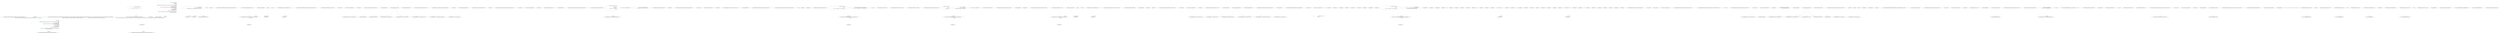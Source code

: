 digraph  {
m2_0 [cluster="CommandLine.Core.OptionMapper.MapValues(System.Collections.Generic.IEnumerable<CommandLine.Core.SpecificationProperty>, System.Collections.Generic.IEnumerable<System.Collections.Generic.KeyValuePair<string, System.Collections.Generic.IEnumerable<string>>>, System.Func<System.Collections.Generic.IEnumerable<string>, System.Type, bool, CSharpx.Maybe<object>>, System.StringComparer)", file="ParserTests.cs", label="Entry CommandLine.Core.OptionMapper.MapValues(System.Collections.Generic.IEnumerable<CommandLine.Core.SpecificationProperty>, System.Collections.Generic.IEnumerable<System.Collections.Generic.KeyValuePair<string, System.Collections.Generic.IEnumerable<string>>>, System.Func<System.Collections.Generic.IEnumerable<string>, System.Type, bool, CSharpx.Maybe<object>>, System.StringComparer)", span="14-14"];
m2_1 [cluster="CommandLine.Core.OptionMapper.MapValues(System.Collections.Generic.IEnumerable<CommandLine.Core.SpecificationProperty>, System.Collections.Generic.IEnumerable<System.Collections.Generic.KeyValuePair<string, System.Collections.Generic.IEnumerable<string>>>, System.Func<System.Collections.Generic.IEnumerable<string>, System.Type, bool, CSharpx.Maybe<object>>, System.StringComparer)", color=green, community=0, file="ParserTests.cs", label="var sequencesAndErrors = propertyTuples\r\n                .Select(pt =>\r\n                    options.FirstOrDefault(\r\n                            s =>\r\n                            s.Key.MatchName(((OptionSpecification)pt.Specification).ShortName, ((OptionSpecification)pt.Specification).LongName, comparer))\r\n                               .ToMaybe()\r\n                               .MapMaybeOrDefault(sequence =>\r\n                                    converter(sequence.Value, pt.Property.PropertyType, pt.Specification.TargetType != TargetType.Sequence)\r\n                                    .MapMaybeOrDefault(converted =>\r\n                                            Tuple.Create(\r\n                                                pt.WithValue(Maybe.Just(converted)),\r\n                                                Maybe.Nothing<Error>()),\r\n                                            Tuple.Create<SpecificationProperty, Maybe<Error>>(\r\n                                                pt,\r\n                                                Maybe.Just<Error>(new BadFormatConversionError(((OptionSpecification)pt.Specification).FromOptionSpecification())))),\r\n                                Tuple.Create(pt, Maybe.Nothing<Error>()))\r\n                )", prediction=0, span="20-36"];
m2_2 [cluster="CommandLine.Core.OptionMapper.MapValues(System.Collections.Generic.IEnumerable<CommandLine.Core.SpecificationProperty>, System.Collections.Generic.IEnumerable<System.Collections.Generic.KeyValuePair<string, System.Collections.Generic.IEnumerable<string>>>, System.Func<System.Collections.Generic.IEnumerable<string>, System.Type, bool, CSharpx.Maybe<object>>, System.StringComparer)", file="ParserTests.cs", label="return Result.Succeed(\r\n                sequencesAndErrors.Select(se => se.Item1),\r\n                sequencesAndErrors.Select(se => se.Item2).OfType<Just<Error>>().Select(se => se.Value));", span="37-39"];
m2_4 [cluster="Unk.Select", file="ParserTests.cs", label="Entry Unk.Select", span=""];
m2_5 [cluster="Unk.>", file="ParserTests.cs", label="Entry Unk.>", span=""];
m2_6 [cluster="Unk.Succeed", file="ParserTests.cs", label="Entry Unk.Succeed", span=""];
m2_100 [cluster="CommandLine.Tests.Unit.ParserTests.Explicit_help_request_with_immutable_instance_generates_help_requested_error()", file="ParserTests.cs", label="Entry CommandLine.Tests.Unit.ParserTests.Explicit_help_request_with_immutable_instance_generates_help_requested_error()", span="184-184"];
m2_101 [cluster="CommandLine.Tests.Unit.ParserTests.Explicit_help_request_with_immutable_instance_generates_help_requested_error()", file="ParserTests.cs", label="var expectedError = new HelpRequestedError()", span="187-187"];
m2_102 [cluster="CommandLine.Tests.Unit.ParserTests.Explicit_help_request_with_immutable_instance_generates_help_requested_error()", file="ParserTests.cs", label="var sut = new Parser()", span="188-188"];
m2_105 [cluster="CommandLine.Tests.Unit.ParserTests.Explicit_help_request_with_immutable_instance_generates_help_requested_error()", file="ParserTests.cs", label="((NotParsed<FakeImmutableOptions>)result).Errors.Should().ContainSingle(e => e.Equals(expectedError))", span="195-195"];
m2_103 [cluster="CommandLine.Tests.Unit.ParserTests.Explicit_help_request_with_immutable_instance_generates_help_requested_error()", file="ParserTests.cs", label="var result = sut.ParseArguments<FakeImmutableOptions>(new[] { ''--help'' })", span="191-191"];
m2_104 [cluster="CommandLine.Tests.Unit.ParserTests.Explicit_help_request_with_immutable_instance_generates_help_requested_error()", file="ParserTests.cs", label="((NotParsed<FakeImmutableOptions>)result).Errors.Should().HaveCount(x => x == 1)", span="194-194"];
m2_106 [cluster="CommandLine.Tests.Unit.ParserTests.Explicit_help_request_with_immutable_instance_generates_help_requested_error()", file="ParserTests.cs", label="Exit CommandLine.Tests.Unit.ParserTests.Explicit_help_request_with_immutable_instance_generates_help_requested_error()", span="184-184"];
m2_162 [cluster="CommandLine.Tests.Unit.ParserTests.Implicit_help_screen_in_verb_scenario()", file="ParserTests.cs", label="Entry CommandLine.Tests.Unit.ParserTests.Implicit_help_screen_in_verb_scenario()", span="251-251"];
m2_163 [cluster="CommandLine.Tests.Unit.ParserTests.Implicit_help_screen_in_verb_scenario()", file="ParserTests.cs", label="var help = new StringWriter()", span="254-254"];
m2_164 [cluster="CommandLine.Tests.Unit.ParserTests.Implicit_help_screen_in_verb_scenario()", file="ParserTests.cs", label="var sut = new Parser(config => config.HelpWriter = help)", span="255-255"];
m2_166 [cluster="CommandLine.Tests.Unit.ParserTests.Implicit_help_screen_in_verb_scenario()", file="ParserTests.cs", label="var result = help.ToString()", span="259-259"];
m2_165 [cluster="CommandLine.Tests.Unit.ParserTests.Implicit_help_screen_in_verb_scenario()", file="ParserTests.cs", label="sut.ParseArguments<AddOptions, CommitOptions, CloneOptions>(new string [] { })", span="258-258"];
m2_167 [cluster="CommandLine.Tests.Unit.ParserTests.Implicit_help_screen_in_verb_scenario()", file="ParserTests.cs", label="result.Length.Should().BeGreaterThan(0)", span="262-262"];
m2_168 [cluster="CommandLine.Tests.Unit.ParserTests.Implicit_help_screen_in_verb_scenario()", file="ParserTests.cs", label="var lines = result.ToNotEmptyLines().TrimStringArray()", span="263-263"];
m2_169 [cluster="CommandLine.Tests.Unit.ParserTests.Implicit_help_screen_in_verb_scenario()", file="ParserTests.cs", label="lines[0].Should().StartWithEquivalent(''CommandLine'')", span="264-264"];
m2_170 [cluster="CommandLine.Tests.Unit.ParserTests.Implicit_help_screen_in_verb_scenario()", file="ParserTests.cs", label="lines[1].ShouldBeEquivalentTo(''Copyright (c) 2005 - 2015 Giacomo Stelluti Scala'')", span="265-265"];
m2_171 [cluster="CommandLine.Tests.Unit.ParserTests.Implicit_help_screen_in_verb_scenario()", file="ParserTests.cs", label="lines[2].ShouldBeEquivalentTo(''ERROR(S):'')", span="266-266"];
m2_172 [cluster="CommandLine.Tests.Unit.ParserTests.Implicit_help_screen_in_verb_scenario()", file="ParserTests.cs", label="lines[3].ShouldBeEquivalentTo(''No verb selected.'')", span="267-267"];
m2_173 [cluster="CommandLine.Tests.Unit.ParserTests.Implicit_help_screen_in_verb_scenario()", file="ParserTests.cs", label="lines[4].ShouldBeEquivalentTo(''add        Add file contents to the index.'')", span="268-268"];
m2_174 [cluster="CommandLine.Tests.Unit.ParserTests.Implicit_help_screen_in_verb_scenario()", file="ParserTests.cs", label="lines[5].ShouldBeEquivalentTo(''commit     Record changes to the repository.'')", span="269-269"];
m2_175 [cluster="CommandLine.Tests.Unit.ParserTests.Implicit_help_screen_in_verb_scenario()", file="ParserTests.cs", label="lines[6].ShouldBeEquivalentTo(''clone      Clone a repository into a new directory.'')", span="270-270"];
m2_176 [cluster="CommandLine.Tests.Unit.ParserTests.Implicit_help_screen_in_verb_scenario()", file="ParserTests.cs", label="lines[7].ShouldBeEquivalentTo(''help       Display more information on a specific command.'')", span="271-271"];
m2_177 [cluster="CommandLine.Tests.Unit.ParserTests.Implicit_help_screen_in_verb_scenario()", file="ParserTests.cs", label="lines[8].ShouldBeEquivalentTo(''version    Display version information.'')", span="272-272"];
m2_178 [cluster="CommandLine.Tests.Unit.ParserTests.Implicit_help_screen_in_verb_scenario()", file="ParserTests.cs", label="Exit CommandLine.Tests.Unit.ParserTests.Implicit_help_screen_in_verb_scenario()", span="251-251"];
m2_8 [cluster="lambda expression", color=green, community=0, file="ParserTests.cs", label="options.FirstOrDefault(\r\n                            s =>\r\n                            s.Key.MatchName(((OptionSpecification)pt.Specification).ShortName, ((OptionSpecification)pt.Specification).LongName, comparer))\r\n                               .ToMaybe()\r\n                               .MapMaybeOrDefault(sequence =>\r\n                                    converter(sequence.Value, pt.Property.PropertyType, pt.Specification.TargetType != TargetType.Sequence)\r\n                                    .MapMaybeOrDefault(converted =>\r\n                                            Tuple.Create(\r\n                                                pt.WithValue(Maybe.Just(converted)),\r\n                                                Maybe.Nothing<Error>()),\r\n                                            Tuple.Create<SpecificationProperty, Maybe<Error>>(\r\n                                                pt,\r\n                                                Maybe.Just<Error>(new BadFormatConversionError(((OptionSpecification)pt.Specification).FromOptionSpecification())))),\r\n                                Tuple.Create(pt, Maybe.Nothing<Error>()))", prediction=1, span="22-35"];
m2_18 [cluster="CommandLine.Tests.Unit.ParserTests.When_HelpWriter_is_set_help_screen_is_generated_in_verbs_scenario()", file="ParserTests.cs", label="sut.ParseArguments(new string[] { }, typeof(AddOptions), typeof(CommitOptions), typeof(CloneOptions))", span="38-38"];
m2_24 [cluster="lambda expression", file="ParserTests.cs", label="with.HelpWriter = writer", span="35-35"];
m2_79 [cluster="CommandLine.Tests.Fakes.CloneOptions.CloneOptions()", file="ParserTests.cs", label="Entry CommandLine.Tests.Fakes.CloneOptions.CloneOptions()", span="33-33"];
m2_29 [cluster="CommandLine.Tests.Unit.ParserTests.When_HelpWriter_is_set_help_screen_is_generated_in_verbs_scenario_using_generic_overload()", file="ParserTests.cs", label="sut.ParseArguments<AddOptions, CommitOptions, CloneOptions>(new string[] { })", span="54-54"];
m2_11 [cluster="Unk.ToMaybe", file="ParserTests.cs", label="Entry Unk.ToMaybe", span=""];
m2_118 [cluster="CommandLine.Tests.Unit.ParserTests.Explicit_help_request_with_immutable_instance_generates_help_screen()", file="ParserTests.cs", label="Entry CommandLine.Tests.Unit.ParserTests.Explicit_help_request_with_immutable_instance_generates_help_screen()", span="200-200"];
m2_119 [cluster="CommandLine.Tests.Unit.ParserTests.Explicit_help_request_with_immutable_instance_generates_help_screen()", file="ParserTests.cs", label="var help = new StringWriter()", span="203-203"];
m2_120 [cluster="CommandLine.Tests.Unit.ParserTests.Explicit_help_request_with_immutable_instance_generates_help_screen()", file="ParserTests.cs", label="var sut = new Parser(config => config.HelpWriter = help)", span="204-204"];
m2_122 [cluster="CommandLine.Tests.Unit.ParserTests.Explicit_help_request_with_immutable_instance_generates_help_screen()", file="ParserTests.cs", label="var result = help.ToString()", span="208-208"];
m2_121 [cluster="CommandLine.Tests.Unit.ParserTests.Explicit_help_request_with_immutable_instance_generates_help_screen()", file="ParserTests.cs", label="sut.ParseArguments<FakeImmutableOptions>(new[] { ''--help'' })", span="207-207"];
m2_123 [cluster="CommandLine.Tests.Unit.ParserTests.Explicit_help_request_with_immutable_instance_generates_help_screen()", file="ParserTests.cs", label="result.Length.Should().BeGreaterThan(0)", span="211-211"];
m2_124 [cluster="CommandLine.Tests.Unit.ParserTests.Explicit_help_request_with_immutable_instance_generates_help_screen()", file="ParserTests.cs", label="Exit CommandLine.Tests.Unit.ParserTests.Explicit_help_request_with_immutable_instance_generates_help_screen()", span="200-200"];
m2_46 [cluster="CommandLine.Tests.Unit.ParserTests.Parse_options_with_double_dash()", file="ParserTests.cs", label="Entry CommandLine.Tests.Unit.ParserTests.Parse_options_with_double_dash()", span="81-81"];
m2_47 [cluster="CommandLine.Tests.Unit.ParserTests.Parse_options_with_double_dash()", file="ParserTests.cs", label="var expectedOptions = new FakeOptionsWithValues\r\n                {\r\n                    StringValue = ''astring'',\r\n                    LongValue = 20L,\r\n                    StringSequence = new[] { ''--aaa'', ''-b'', ''--ccc'' },\r\n                    IntValue = 30\r\n                }", span="84-90"];
m2_48 [cluster="CommandLine.Tests.Unit.ParserTests.Parse_options_with_double_dash()", file="ParserTests.cs", label="var sut = new Parser(with => with.EnableDashDash = true)", span="91-91"];
m2_50 [cluster="CommandLine.Tests.Unit.ParserTests.Parse_options_with_double_dash()", file="ParserTests.cs", label="((Parsed<FakeOptionsWithValues>)result).Value.ShouldBeEquivalentTo(expectedOptions)", span="98-98"];
m2_49 [cluster="CommandLine.Tests.Unit.ParserTests.Parse_options_with_double_dash()", file="ParserTests.cs", label="var result = sut.ParseArguments<FakeOptionsWithValues>(\r\n                new[] { ''--stringvalue'', ''astring'', ''--'', ''20'', ''--aaa'', ''-b'', ''--ccc'', ''30'' })", span="94-95"];
m2_51 [cluster="CommandLine.Tests.Unit.ParserTests.Parse_options_with_double_dash()", file="ParserTests.cs", label="Exit CommandLine.Tests.Unit.ParserTests.Parse_options_with_double_dash()", span="81-81"];
m2_110 [cluster="Unk.ContainSingle", file="ParserTests.cs", label="Entry Unk.ContainSingle", span=""];
m2_237 [cluster="CommandLine.Tests.Unit.ParserTests.Explicit_help_request_with_specific_verb_generates_help_screen()", file="ParserTests.cs", label="Entry CommandLine.Tests.Unit.ParserTests.Explicit_help_request_with_specific_verb_generates_help_screen()", span="350-350"];
m2_238 [cluster="CommandLine.Tests.Unit.ParserTests.Explicit_help_request_with_specific_verb_generates_help_screen()", file="ParserTests.cs", label="var help = new StringWriter()", span="353-353"];
m2_239 [cluster="CommandLine.Tests.Unit.ParserTests.Explicit_help_request_with_specific_verb_generates_help_screen()", file="ParserTests.cs", label="var sut = new Parser(config => config.HelpWriter = help)", span="354-354"];
m2_241 [cluster="CommandLine.Tests.Unit.ParserTests.Explicit_help_request_with_specific_verb_generates_help_screen()", file="ParserTests.cs", label="var result = help.ToString()", span="358-358"];
m2_240 [cluster="CommandLine.Tests.Unit.ParserTests.Explicit_help_request_with_specific_verb_generates_help_screen()", file="ParserTests.cs", label="sut.ParseArguments<AddOptions, CommitOptions, CloneOptions>(new[] { ''commit'', ''--help'' })", span="357-357"];
m2_242 [cluster="CommandLine.Tests.Unit.ParserTests.Explicit_help_request_with_specific_verb_generates_help_screen()", file="ParserTests.cs", label="result.Length.Should().BeGreaterThan(0)", span="361-361"];
m2_243 [cluster="CommandLine.Tests.Unit.ParserTests.Explicit_help_request_with_specific_verb_generates_help_screen()", file="ParserTests.cs", label="Exit CommandLine.Tests.Unit.ParserTests.Explicit_help_request_with_specific_verb_generates_help_screen()", span="350-350"];
m2_22 [cluster="CommandLine.Parser.ParseArguments(System.Collections.Generic.IEnumerable<string>, params System.Type[])", file="ParserTests.cs", label="Entry CommandLine.Parser.ParseArguments(System.Collections.Generic.IEnumerable<string>, params System.Type[])", span="142-142"];
m2_64 [cluster="Unk.>", file="ParserTests.cs", label="Entry Unk.>", span=""];
m2_33 [cluster="lambda expression", file="ParserTests.cs", label="Exit lambda expression", span="38-38"];
m2_14 [cluster="lambda expression", file="ParserTests.cs", label="Exit lambda expression", span="19-19"];
m2_83 [cluster="CommandLine.Tests.Unit.ParserTests.Parse_verbs_using_generic_overload()", file="ParserTests.cs", label="Entry CommandLine.Tests.Unit.ParserTests.Parse_verbs_using_generic_overload()", span="147-147"];
m2_84 [cluster="CommandLine.Tests.Unit.ParserTests.Parse_verbs_using_generic_overload()", file="ParserTests.cs", label="var expectedOptions = new CloneOptions\r\n            {\r\n                Quiet = true,\r\n                Urls = new[] { ''http://gsscoder.github.com/'', ''http://yes-to-nooo.github.com/'' }\r\n            }", span="150-154"];
m2_85 [cluster="CommandLine.Tests.Unit.ParserTests.Parse_verbs_using_generic_overload()", file="ParserTests.cs", label="var sut = new Parser()", span="155-155"];
m2_88 [cluster="CommandLine.Tests.Unit.ParserTests.Parse_verbs_using_generic_overload()", file="ParserTests.cs", label="((Parsed<object>)result).Value.ShouldBeEquivalentTo(expectedOptions, o => o.RespectingRuntimeTypes())", span="163-163"];
m2_86 [cluster="CommandLine.Tests.Unit.ParserTests.Parse_verbs_using_generic_overload()", file="ParserTests.cs", label="var result = sut.ParseArguments<AddOptions, CommitOptions, CloneOptions>(\r\n                new[] { ''clone'', ''-q'', ''http://gsscoder.github.com/'', ''http://yes-to-nooo.github.com/'' })", span="158-159"];
m2_87 [cluster="CommandLine.Tests.Unit.ParserTests.Parse_verbs_using_generic_overload()", file="ParserTests.cs", label="Assert.IsType<CloneOptions>(((Parsed<object>)result).Value)", span="162-162"];
m2_89 [cluster="CommandLine.Tests.Unit.ParserTests.Parse_verbs_using_generic_overload()", file="ParserTests.cs", label="Exit CommandLine.Tests.Unit.ParserTests.Parse_verbs_using_generic_overload()", span="147-147"];
m2_154 [cluster="System.Collections.Generic.IEnumerable<string>.TrimStringArray()", file="ParserTests.cs", label="Entry System.Collections.Generic.IEnumerable<string>.TrimStringArray()", span="15-15"];
m2_56 [cluster="CommandLine.Tests.Unit.ParserTests.Parse_options_with_double_dash_in_verbs_scenario()", file="ParserTests.cs", label="Entry CommandLine.Tests.Unit.ParserTests.Parse_options_with_double_dash_in_verbs_scenario()", span="103-103"];
m2_57 [cluster="CommandLine.Tests.Unit.ParserTests.Parse_options_with_double_dash_in_verbs_scenario()", file="ParserTests.cs", label="var expectedOptions = new AddOptions\r\n                {\r\n                    Patch = true,\r\n                    FileName = ''--strange-fn''\r\n                }", span="106-110"];
m2_58 [cluster="CommandLine.Tests.Unit.ParserTests.Parse_options_with_double_dash_in_verbs_scenario()", file="ParserTests.cs", label="var sut = new Parser(with => with.EnableDashDash = true)", span="111-111"];
m2_61 [cluster="CommandLine.Tests.Unit.ParserTests.Parse_options_with_double_dash_in_verbs_scenario()", file="ParserTests.cs", label="((Parsed<object>)result).Value.ShouldBeEquivalentTo(expectedOptions, o => o.RespectingRuntimeTypes())", span="120-120"];
m2_59 [cluster="CommandLine.Tests.Unit.ParserTests.Parse_options_with_double_dash_in_verbs_scenario()", file="ParserTests.cs", label="var result = sut.ParseArguments(\r\n                new[] { ''add'', ''-p'', ''--'', ''--strange-fn'' },\r\n                typeof(AddOptions), typeof(CommitOptions), typeof(CloneOptions))", span="114-116"];
m2_60 [cluster="CommandLine.Tests.Unit.ParserTests.Parse_options_with_double_dash_in_verbs_scenario()", file="ParserTests.cs", label="Assert.IsType<AddOptions>(((Parsed<object>)result).Value)", span="119-119"];
m2_62 [cluster="CommandLine.Tests.Unit.ParserTests.Parse_options_with_double_dash_in_verbs_scenario()", file="ParserTests.cs", label="Exit CommandLine.Tests.Unit.ParserTests.Parse_options_with_double_dash_in_verbs_scenario()", span="103-103"];
m2_7 [cluster="lambda expression", file="ParserTests.cs", label="Entry lambda expression", span="21-35"];
m2_71 [cluster="Unk.RespectingRuntimeTypes", file="ParserTests.cs", label="Entry Unk.RespectingRuntimeTypes", span=""];
m2_125 [cluster="Unk.BeGreaterThan", file="ParserTests.cs", label="Entry Unk.BeGreaterThan", span=""];
m2_129 [cluster="CommandLine.Tests.Unit.ParserTests.Explicit_version_request_generates_version_requested_error()", file="ParserTests.cs", label="Entry CommandLine.Tests.Unit.ParserTests.Explicit_version_request_generates_version_requested_error()", span="216-216"];
m2_130 [cluster="CommandLine.Tests.Unit.ParserTests.Explicit_version_request_generates_version_requested_error()", file="ParserTests.cs", label="var expectedError = new VersionRequestedError()", span="219-219"];
m2_131 [cluster="CommandLine.Tests.Unit.ParserTests.Explicit_version_request_generates_version_requested_error()", file="ParserTests.cs", label="var sut = new Parser()", span="220-220"];
m2_134 [cluster="CommandLine.Tests.Unit.ParserTests.Explicit_version_request_generates_version_requested_error()", file="ParserTests.cs", label="((NotParsed<FakeOptions>)result).Errors.Should().ContainSingle(e => e.Equals(expectedError))", span="227-227"];
m2_132 [cluster="CommandLine.Tests.Unit.ParserTests.Explicit_version_request_generates_version_requested_error()", file="ParserTests.cs", label="var result = sut.ParseArguments<FakeOptions>(new[] { ''--version'' })", span="223-223"];
m2_133 [cluster="CommandLine.Tests.Unit.ParserTests.Explicit_version_request_generates_version_requested_error()", file="ParserTests.cs", label="((NotParsed<FakeOptions>)result).Errors.Should().HaveCount(x => x == 1)", span="226-226"];
m2_135 [cluster="CommandLine.Tests.Unit.ParserTests.Explicit_version_request_generates_version_requested_error()", file="ParserTests.cs", label="Exit CommandLine.Tests.Unit.ParserTests.Explicit_version_request_generates_version_requested_error()", span="216-216"];
m2_136 [cluster="CommandLine.VersionRequestedError.VersionRequestedError()", file="ParserTests.cs", label="Entry CommandLine.VersionRequestedError.VersionRequestedError()", span="432-432"];
m2_44 [cluster="CommandLine.Parser.Parser()", file="ParserTests.cs", label="Entry CommandLine.Parser.Parser()", span="26-26"];
m2_25 [cluster="lambda expression", file="ParserTests.cs", label="Exit lambda expression", span="35-35"];
m2_13 [cluster="lambda expression", file="ParserTests.cs", label="with.HelpWriter = writer", span="19-19"];
m2_182 [cluster="CommandLine.Tests.Unit.ParserTests.Double_dash_help_dispalys_verbs_index_in_verbs_scenario()", file="ParserTests.cs", label="Entry CommandLine.Tests.Unit.ParserTests.Double_dash_help_dispalys_verbs_index_in_verbs_scenario()", span="277-277"];
m2_183 [cluster="CommandLine.Tests.Unit.ParserTests.Double_dash_help_dispalys_verbs_index_in_verbs_scenario()", file="ParserTests.cs", label="var help = new StringWriter()", span="280-280"];
m2_184 [cluster="CommandLine.Tests.Unit.ParserTests.Double_dash_help_dispalys_verbs_index_in_verbs_scenario()", file="ParserTests.cs", label="var sut = new Parser(config => config.HelpWriter = help)", span="281-281"];
m2_186 [cluster="CommandLine.Tests.Unit.ParserTests.Double_dash_help_dispalys_verbs_index_in_verbs_scenario()", file="ParserTests.cs", label="var result = help.ToString()", span="285-285"];
m2_185 [cluster="CommandLine.Tests.Unit.ParserTests.Double_dash_help_dispalys_verbs_index_in_verbs_scenario()", file="ParserTests.cs", label="sut.ParseArguments<AddOptions, CommitOptions, CloneOptions>(new [] { ''--help'' })", span="284-284"];
m2_187 [cluster="CommandLine.Tests.Unit.ParserTests.Double_dash_help_dispalys_verbs_index_in_verbs_scenario()", file="ParserTests.cs", label="result.Length.Should().BeGreaterThan(0)", span="288-288"];
m2_188 [cluster="CommandLine.Tests.Unit.ParserTests.Double_dash_help_dispalys_verbs_index_in_verbs_scenario()", file="ParserTests.cs", label="var lines = result.ToNotEmptyLines().TrimStringArray()", span="289-289"];
m2_189 [cluster="CommandLine.Tests.Unit.ParserTests.Double_dash_help_dispalys_verbs_index_in_verbs_scenario()", file="ParserTests.cs", label="lines[0].Should().StartWithEquivalent(''CommandLine'')", span="290-290"];
m2_190 [cluster="CommandLine.Tests.Unit.ParserTests.Double_dash_help_dispalys_verbs_index_in_verbs_scenario()", file="ParserTests.cs", label="lines[1].ShouldBeEquivalentTo(''Copyright (c) 2005 - 2015 Giacomo Stelluti Scala'')", span="291-291"];
m2_191 [cluster="CommandLine.Tests.Unit.ParserTests.Double_dash_help_dispalys_verbs_index_in_verbs_scenario()", file="ParserTests.cs", label="lines[2].ShouldBeEquivalentTo(''add        Add file contents to the index.'')", span="292-292"];
m2_192 [cluster="CommandLine.Tests.Unit.ParserTests.Double_dash_help_dispalys_verbs_index_in_verbs_scenario()", file="ParserTests.cs", label="lines[3].ShouldBeEquivalentTo(''commit     Record changes to the repository.'')", span="293-293"];
m2_193 [cluster="CommandLine.Tests.Unit.ParserTests.Double_dash_help_dispalys_verbs_index_in_verbs_scenario()", file="ParserTests.cs", label="lines[4].ShouldBeEquivalentTo(''clone      Clone a repository into a new directory.'')", span="294-294"];
m2_194 [cluster="CommandLine.Tests.Unit.ParserTests.Double_dash_help_dispalys_verbs_index_in_verbs_scenario()", file="ParserTests.cs", label="lines[5].ShouldBeEquivalentTo(''help       Display more information on a specific command.'')", span="295-295"];
m2_195 [cluster="CommandLine.Tests.Unit.ParserTests.Double_dash_help_dispalys_verbs_index_in_verbs_scenario()", file="ParserTests.cs", label="lines[6].ShouldBeEquivalentTo(''version    Display version information.'')", span="296-296"];
m2_196 [cluster="CommandLine.Tests.Unit.ParserTests.Double_dash_help_dispalys_verbs_index_in_verbs_scenario()", file="ParserTests.cs", label="Exit CommandLine.Tests.Unit.ParserTests.Double_dash_help_dispalys_verbs_index_in_verbs_scenario()", span="277-277"];
m2_26 [cluster="CommandLine.Tests.Unit.ParserTests.When_HelpWriter_is_set_help_screen_is_generated_in_verbs_scenario_using_generic_overload()", file="ParserTests.cs", label="Entry CommandLine.Tests.Unit.ParserTests.When_HelpWriter_is_set_help_screen_is_generated_in_verbs_scenario_using_generic_overload()", span="47-47"];
m2_12 [cluster="CSharpx.Maybe.Nothing<T>()", file="ParserTests.cs", label="Entry CSharpx.Maybe.Nothing<T>()", span="116-116"];
m2_23 [cluster="CommandLine.BadFormatConversionError.BadFormatConversionError(CommandLine.NameInfo)", file="ParserTests.cs", label="Entry CommandLine.BadFormatConversionError.BadFormatConversionError(CommandLine.NameInfo)", span="349-349"];
m2_35 [cluster="lambda expression", file="ParserTests.cs", label="se.Item2", span="39-39"];
m2_34 [cluster="lambda expression", file="ParserTests.cs", label="Entry lambda expression", span="39-39"];
m2_36 [cluster="lambda expression", file="ParserTests.cs", label="Exit lambda expression", span="39-39"];
m2_54 [cluster="lambda expression", file="ParserTests.cs", label="with.EnableDashDash = true", span="91-91"];
m2_53 [cluster="lambda expression", file="ParserTests.cs", label="Entry lambda expression", span="91-91"];
m2_55 [cluster="lambda expression", file="ParserTests.cs", label="Exit lambda expression", span="91-91"];
m2_66 [cluster="lambda expression", file="ParserTests.cs", label="with.EnableDashDash = true", span="111-111"];
m2_68 [cluster="lambda expression", file="ParserTests.cs", label="Entry lambda expression", span="120-120"];
m2_65 [cluster="lambda expression", file="ParserTests.cs", label="Entry lambda expression", span="111-111"];
m2_67 [cluster="lambda expression", file="ParserTests.cs", label="Exit lambda expression", span="111-111"];
m2_69 [cluster="lambda expression", file="ParserTests.cs", label="o.RespectingRuntimeTypes()", span="120-120"];
m2_70 [cluster="lambda expression", file="ParserTests.cs", label="Exit lambda expression", span="120-120"];
m2_80 [cluster="lambda expression", file="ParserTests.cs", label="Entry lambda expression", span="142-142"];
m2_81 [cluster="lambda expression", file="ParserTests.cs", label="o.RespectingRuntimeTypes()", span="142-142"];
m2_82 [cluster="lambda expression", file="ParserTests.cs", label="Exit lambda expression", span="142-142"];
m2_90 [cluster="lambda expression", file="ParserTests.cs", label="Entry lambda expression", span="163-163"];
m2_91 [cluster="lambda expression", file="ParserTests.cs", label="o.RespectingRuntimeTypes()", span="163-163"];
m2_92 [cluster="lambda expression", file="ParserTests.cs", label="Exit lambda expression", span="163-163"];
m2_115 [cluster="lambda expression", file="ParserTests.cs", label="e.Equals(expectedError)", span="195-195"];
m2_111 [cluster="lambda expression", file="ParserTests.cs", label="Entry lambda expression", span="194-194"];
m2_114 [cluster="lambda expression", file="ParserTests.cs", label="Entry lambda expression", span="195-195"];
m2_112 [cluster="lambda expression", file="ParserTests.cs", label="x == 1", span="194-194"];
m2_113 [cluster="lambda expression", file="ParserTests.cs", label="Exit lambda expression", span="194-194"];
m2_116 [cluster="lambda expression", file="ParserTests.cs", label="Exit lambda expression", span="195-195"];
m2_127 [cluster="lambda expression", file="ParserTests.cs", label="config.HelpWriter = help", span="204-204"];
m2_126 [cluster="lambda expression", file="ParserTests.cs", label="Entry lambda expression", span="204-204"];
m2_128 [cluster="lambda expression", file="ParserTests.cs", label="Exit lambda expression", span="204-204"];
m2_141 [cluster="lambda expression", file="ParserTests.cs", label="e.Equals(expectedError)", span="227-227"];
m2_137 [cluster="lambda expression", file="ParserTests.cs", label="Entry lambda expression", span="226-226"];
m2_140 [cluster="lambda expression", file="ParserTests.cs", label="Entry lambda expression", span="227-227"];
m2_138 [cluster="lambda expression", file="ParserTests.cs", label="x == 1", span="226-226"];
m2_139 [cluster="lambda expression", file="ParserTests.cs", label="Exit lambda expression", span="226-226"];
m2_142 [cluster="lambda expression", file="ParserTests.cs", label="Exit lambda expression", span="227-227"];
m2_157 [cluster="lambda expression", file="ParserTests.cs", label="config.HelpWriter = help", span="236-236"];
m2_159 [cluster="lambda expression", file="ParserTests.cs", label="Entry lambda expression", span="245-245"];
m2_156 [cluster="lambda expression", file="ParserTests.cs", label="Entry lambda expression", span="236-236"];
m2_158 [cluster="lambda expression", file="ParserTests.cs", label="Exit lambda expression", span="236-236"];
m2_160 [cluster="lambda expression", file="ParserTests.cs", label="x == 1", span="245-245"];
m2_161 [cluster="lambda expression", file="ParserTests.cs", label="Exit lambda expression", span="245-245"];
m2_180 [cluster="lambda expression", file="ParserTests.cs", label="config.HelpWriter = help", span="255-255"];
m2_179 [cluster="lambda expression", file="ParserTests.cs", label="Entry lambda expression", span="255-255"];
m2_181 [cluster="lambda expression", file="ParserTests.cs", label="Exit lambda expression", span="255-255"];
m2_198 [cluster="lambda expression", file="ParserTests.cs", label="config.HelpWriter = help", span="281-281"];
m2_197 [cluster="lambda expression", file="ParserTests.cs", label="Entry lambda expression", span="281-281"];
m2_199 [cluster="lambda expression", file="ParserTests.cs", label="Exit lambda expression", span="281-281"];
m2_211 [cluster="lambda expression", file="ParserTests.cs", label="config.HelpWriter = help", span="307-307"];
m2_213 [cluster="lambda expression", file="ParserTests.cs", label="Entry lambda expression", span="316-316"];
m2_210 [cluster="lambda expression", file="ParserTests.cs", label="Entry lambda expression", span="307-307"];
m2_212 [cluster="lambda expression", file="ParserTests.cs", label="Exit lambda expression", span="307-307"];
m2_214 [cluster="lambda expression", file="ParserTests.cs", label="x == 1", span="316-316"];
m2_215 [cluster="lambda expression", file="ParserTests.cs", label="Exit lambda expression", span="316-316"];
m2_235 [cluster="lambda expression", file="ParserTests.cs", label="config.HelpWriter = help", span="326-326"];
m2_234 [cluster="lambda expression", file="ParserTests.cs", label="Entry lambda expression", span="326-326"];
m2_236 [cluster="lambda expression", file="ParserTests.cs", label="Exit lambda expression", span="326-326"];
m2_245 [cluster="lambda expression", file="ParserTests.cs", label="config.HelpWriter = help", span="354-354"];
m2_244 [cluster="lambda expression", file="ParserTests.cs", label="Entry lambda expression", span="354-354"];
m2_246 [cluster="lambda expression", file="ParserTests.cs", label="Exit lambda expression", span="354-354"];
m2_9 [cluster="CommandLine.Parser.ParseArguments<T>(System.Collections.Generic.IEnumerable<string>)", file="ParserTests.cs", label="Entry CommandLine.Parser.ParseArguments<T>(System.Collections.Generic.IEnumerable<string>)", span="85-85"];
m2_15 [cluster="CommandLine.Tests.Unit.ParserTests.When_HelpWriter_is_set_help_screen_is_generated_in_verbs_scenario()", file="ParserTests.cs", label="Entry CommandLine.Tests.Unit.ParserTests.When_HelpWriter_is_set_help_screen_is_generated_in_verbs_scenario()", span="31-31"];
m2_19 [cluster="CommandLine.Tests.Unit.ParserTests.When_HelpWriter_is_set_help_screen_is_generated_in_verbs_scenario()", file="ParserTests.cs", label="var text = writer.ToString()", span="41-41"];
m2_16 [cluster="CommandLine.Tests.Unit.ParserTests.When_HelpWriter_is_set_help_screen_is_generated_in_verbs_scenario()", file="ParserTests.cs", label="var writer = new StringWriter()", span="34-34"];
m2_20 [cluster="CommandLine.Tests.Unit.ParserTests.When_HelpWriter_is_set_help_screen_is_generated_in_verbs_scenario()", file="ParserTests.cs", label="Assert.True(text.Length > 0)", span="42-42"];
m2_31 [cluster="CommandLine.Tests.Unit.ParserTests.When_HelpWriter_is_set_help_screen_is_generated_in_verbs_scenario_using_generic_overload()", file="ParserTests.cs", label="Assert.True(text.Length > 0)", span="58-58"];
m2_37 [cluster="CommandLine.Tests.Unit.ParserTests.Parse_options()", file="ParserTests.cs", label="Entry CommandLine.Tests.Unit.ParserTests.Parse_options()", span="63-63"];
m2_27 [cluster="CommandLine.Tests.Unit.ParserTests.When_HelpWriter_is_set_help_screen_is_generated_in_verbs_scenario_using_generic_overload()", file="ParserTests.cs", label="var writer = new StringWriter()", span="50-50"];
m2_17 [cluster="CommandLine.Tests.Unit.ParserTests.When_HelpWriter_is_set_help_screen_is_generated_in_verbs_scenario()", file="ParserTests.cs", label="var sut = new Parser(with => with.HelpWriter = writer)", span="35-35"];
m2_21 [cluster="CommandLine.Tests.Unit.ParserTests.When_HelpWriter_is_set_help_screen_is_generated_in_verbs_scenario()", file="ParserTests.cs", label="Exit CommandLine.Tests.Unit.ParserTests.When_HelpWriter_is_set_help_screen_is_generated_in_verbs_scenario()", span="31-31"];
m2_32 [cluster="CommandLine.Tests.Unit.ParserTests.When_HelpWriter_is_set_help_screen_is_generated_in_verbs_scenario_using_generic_overload()", file="ParserTests.cs", label="Exit CommandLine.Tests.Unit.ParserTests.When_HelpWriter_is_set_help_screen_is_generated_in_verbs_scenario_using_generic_overload()", span="47-47"];
m2_39 [cluster="CommandLine.Tests.Unit.ParserTests.Parse_options()", file="ParserTests.cs", label="var sut = new Parser()", span="70-70"];
m2_38 [cluster="CommandLine.Tests.Unit.ParserTests.Parse_options()", file="ParserTests.cs", label="var expectedOptions = new FakeOptions\r\n                {\r\n                    StringValue = ''strvalue'', IntSequence = new[] { 1, 2, 3 }\r\n                }", span="66-69"];
m2_28 [cluster="CommandLine.Tests.Unit.ParserTests.When_HelpWriter_is_set_help_screen_is_generated_in_verbs_scenario_using_generic_overload()", file="ParserTests.cs", label="var sut = new Parser(with => with.HelpWriter = writer)", span="51-51"];
m2_216 [cluster="CommandLine.Tests.Unit.ParserTests.Errors_of_type_MutuallyExclusiveSetError_are_properly_formatted()", file="ParserTests.cs", label="Entry CommandLine.Tests.Unit.ParserTests.Errors_of_type_MutuallyExclusiveSetError_are_properly_formatted()", span="322-322"];
m2_217 [cluster="CommandLine.Tests.Unit.ParserTests.Errors_of_type_MutuallyExclusiveSetError_are_properly_formatted()", file="ParserTests.cs", label="var help = new StringWriter()", span="325-325"];
m2_218 [cluster="CommandLine.Tests.Unit.ParserTests.Errors_of_type_MutuallyExclusiveSetError_are_properly_formatted()", file="ParserTests.cs", label="var sut = new Parser(config => config.HelpWriter = help)", span="326-326"];
m2_220 [cluster="CommandLine.Tests.Unit.ParserTests.Errors_of_type_MutuallyExclusiveSetError_are_properly_formatted()", file="ParserTests.cs", label="var result = help.ToString()", span="331-331"];
m2_219 [cluster="CommandLine.Tests.Unit.ParserTests.Errors_of_type_MutuallyExclusiveSetError_are_properly_formatted()", file="ParserTests.cs", label="sut.ParseArguments<FakeOptionsWithTwoRequiredAndSets>(\r\n                new[] { ''--weburl=value.com'', ''--ftpurl=value.org'' })", span="329-330"];
m2_221 [cluster="CommandLine.Tests.Unit.ParserTests.Errors_of_type_MutuallyExclusiveSetError_are_properly_formatted()", file="ParserTests.cs", label="result.Length.Should().BeGreaterThan(0)", span="334-334"];
m2_222 [cluster="CommandLine.Tests.Unit.ParserTests.Errors_of_type_MutuallyExclusiveSetError_are_properly_formatted()", file="ParserTests.cs", label="var lines = result.ToNotEmptyLines().TrimStringArray()", span="335-335"];
m2_223 [cluster="CommandLine.Tests.Unit.ParserTests.Errors_of_type_MutuallyExclusiveSetError_are_properly_formatted()", file="ParserTests.cs", label="lines[0].Should().StartWithEquivalent(''CommandLine'')", span="336-336"];
m2_224 [cluster="CommandLine.Tests.Unit.ParserTests.Errors_of_type_MutuallyExclusiveSetError_are_properly_formatted()", file="ParserTests.cs", label="lines[1].ShouldBeEquivalentTo(''Copyright (c) 2005 - 2015 Giacomo Stelluti Scala'')", span="337-337"];
m2_225 [cluster="CommandLine.Tests.Unit.ParserTests.Errors_of_type_MutuallyExclusiveSetError_are_properly_formatted()", file="ParserTests.cs", label="lines[2].ShouldBeEquivalentTo(''ERROR(S):'')", span="338-338"];
m2_226 [cluster="CommandLine.Tests.Unit.ParserTests.Errors_of_type_MutuallyExclusiveSetError_are_properly_formatted()", file="ParserTests.cs", label="lines[3].ShouldBeEquivalentTo(''Option: 'weburl' is not compatible with: 'ftpurl'.'')", span="339-339"];
m2_227 [cluster="CommandLine.Tests.Unit.ParserTests.Errors_of_type_MutuallyExclusiveSetError_are_properly_formatted()", file="ParserTests.cs", label="lines[4].ShouldBeEquivalentTo(''Option: 'ftpurl' is not compatible with: 'weburl'.'')", span="340-340"];
m2_228 [cluster="CommandLine.Tests.Unit.ParserTests.Errors_of_type_MutuallyExclusiveSetError_are_properly_formatted()", file="ParserTests.cs", label="lines[5].ShouldBeEquivalentTo(''--weburl     Required.'')", span="341-341"];
m2_229 [cluster="CommandLine.Tests.Unit.ParserTests.Errors_of_type_MutuallyExclusiveSetError_are_properly_formatted()", file="ParserTests.cs", label="lines[6].ShouldBeEquivalentTo(''--ftpurl     Required.'')", span="342-342"];
m2_230 [cluster="CommandLine.Tests.Unit.ParserTests.Errors_of_type_MutuallyExclusiveSetError_are_properly_formatted()", file="ParserTests.cs", label="lines[7].ShouldBeEquivalentTo(''-a'')", span="343-343"];
m2_231 [cluster="CommandLine.Tests.Unit.ParserTests.Errors_of_type_MutuallyExclusiveSetError_are_properly_formatted()", file="ParserTests.cs", label="lines[8].ShouldBeEquivalentTo(''--help       Display this help screen.'')", span="344-344"];
m2_232 [cluster="CommandLine.Tests.Unit.ParserTests.Errors_of_type_MutuallyExclusiveSetError_are_properly_formatted()", file="ParserTests.cs", label="lines[9].ShouldBeEquivalentTo(''--version    Display version information.'')", span="345-345"];
m2_233 [cluster="CommandLine.Tests.Unit.ParserTests.Errors_of_type_MutuallyExclusiveSetError_are_properly_formatted()", file="ParserTests.cs", label="Exit CommandLine.Tests.Unit.ParserTests.Errors_of_type_MutuallyExclusiveSetError_are_properly_formatted()", span="322-322"];
m2_30 [cluster="Unk.WithValue", file="ParserTests.cs", label="Entry Unk.WithValue", span=""];
m2_108 [cluster="Unk.Should", file="ParserTests.cs", label="Entry Unk.Should", span=""];
m2_117 [cluster="Unk.Equals", file="ParserTests.cs", label="Entry Unk.Equals", span=""];
m2_10 [cluster="Unk.FirstOrDefault", file="ParserTests.cs", label="Entry Unk.FirstOrDefault", span=""];
m2_155 [cluster="Unk.StartWithEquivalent", file="ParserTests.cs", label="Entry Unk.StartWithEquivalent", span=""];
m2_109 [cluster="Unk.HaveCount", file="ParserTests.cs", label="Entry Unk.HaveCount", span=""];
m2_99 [cluster="CommandLine.Tests.Fakes.FakeImmutableOptions.FakeImmutableOptions(string, System.Collections.Generic.IEnumerable<int>, bool, long)", file="ParserTests.cs", label="Entry CommandLine.Tests.Fakes.FakeImmutableOptions.FakeImmutableOptions(string, System.Collections.Generic.IEnumerable<int>, bool, long)", span="13-13"];
m2_63 [cluster="CommandLine.Tests.Fakes.AddOptions.AddOptions()", file="ParserTests.cs", label="Entry CommandLine.Tests.Fakes.AddOptions.AddOptions()", span="7-7"];
m2_41 [cluster="CommandLine.Tests.Unit.ParserTests.Parse_options()", file="ParserTests.cs", label="System.Func<System.Collections.Generic.IEnumerable<string>, System.Type, bool, CSharpx.Maybe<object>>", span=""];
m2_40 [cluster="CommandLine.Tests.Unit.ParserTests.Parse_options()", file="ParserTests.cs", label="System.Collections.Generic.IEnumerable<System.Collections.Generic.KeyValuePair<string, System.Collections.Generic.IEnumerable<string>>>", span=""];
m2_42 [cluster="CommandLine.Tests.Unit.ParserTests.Parse_options()", file="ParserTests.cs", label="System.StringComparer", span=""];
m2_143 [cluster="CommandLine.Tests.Unit.ParserTests.Explicit_version_request_generates_version_info_screen()", file="ParserTests.cs", label="Entry CommandLine.Tests.Unit.ParserTests.Explicit_version_request_generates_version_info_screen()", span="232-232"];
m2_144 [cluster="CommandLine.Tests.Unit.ParserTests.Explicit_version_request_generates_version_info_screen()", file="ParserTests.cs", label="var help = new StringWriter()", span="235-235"];
m2_145 [cluster="CommandLine.Tests.Unit.ParserTests.Explicit_version_request_generates_version_info_screen()", file="ParserTests.cs", label="var sut = new Parser(config => config.HelpWriter = help)", span="236-236"];
m2_147 [cluster="CommandLine.Tests.Unit.ParserTests.Explicit_version_request_generates_version_info_screen()", file="ParserTests.cs", label="var result = help.ToString()", span="240-240"];
m2_146 [cluster="CommandLine.Tests.Unit.ParserTests.Explicit_version_request_generates_version_info_screen()", file="ParserTests.cs", label="sut.ParseArguments<FakeOptions>(new[] { ''--version'' })", span="239-239"];
m2_148 [cluster="CommandLine.Tests.Unit.ParserTests.Explicit_version_request_generates_version_info_screen()", file="ParserTests.cs", label="result.Length.Should().BeGreaterThan(0)", span="243-243"];
m2_149 [cluster="CommandLine.Tests.Unit.ParserTests.Explicit_version_request_generates_version_info_screen()", file="ParserTests.cs", label="var lines = result.ToNotEmptyLines().TrimStringArray()", span="244-244"];
m2_150 [cluster="CommandLine.Tests.Unit.ParserTests.Explicit_version_request_generates_version_info_screen()", file="ParserTests.cs", label="lines.Should().HaveCount(x => x == 1)", span="245-245"];
m2_151 [cluster="CommandLine.Tests.Unit.ParserTests.Explicit_version_request_generates_version_info_screen()", file="ParserTests.cs", label="lines[0].Should().StartWithEquivalent(''CommandLine'')", span="246-246"];
m2_152 [cluster="CommandLine.Tests.Unit.ParserTests.Explicit_version_request_generates_version_info_screen()", file="ParserTests.cs", label="Exit CommandLine.Tests.Unit.ParserTests.Explicit_version_request_generates_version_info_screen()", span="232-232"];
m2_93 [cluster="CommandLine.Tests.Unit.ParserTests.Parse_to_immutable_instance()", file="ParserTests.cs", label="Entry CommandLine.Tests.Unit.ParserTests.Parse_to_immutable_instance()", span="168-168"];
m2_94 [cluster="CommandLine.Tests.Unit.ParserTests.Parse_to_immutable_instance()", file="ParserTests.cs", label="var expectedOptions = new FakeImmutableOptions(\r\n                ''strvalue'', new[] { 1, 2, 3 }, default(bool), default(long))", span="171-172"];
m2_95 [cluster="CommandLine.Tests.Unit.ParserTests.Parse_to_immutable_instance()", file="ParserTests.cs", label="var sut = new Parser()", span="173-173"];
m2_97 [cluster="CommandLine.Tests.Unit.ParserTests.Parse_to_immutable_instance()", file="ParserTests.cs", label="((Parsed<FakeImmutableOptions>)result).Value.ShouldBeEquivalentTo(expectedOptions)", span="179-179"];
m2_96 [cluster="CommandLine.Tests.Unit.ParserTests.Parse_to_immutable_instance()", file="ParserTests.cs", label="var result = sut.ParseArguments<FakeImmutableOptions>(new[] { ''--stringvalue=strvalue'', ''-i1'', ''2'', ''3'' })", span="176-176"];
m2_98 [cluster="CommandLine.Tests.Unit.ParserTests.Parse_to_immutable_instance()", file="ParserTests.cs", label="Exit CommandLine.Tests.Unit.ParserTests.Parse_to_immutable_instance()", span="168-168"];
m2_153 [cluster="string.ToNotEmptyLines()", file="ParserTests.cs", label="Entry string.ToNotEmptyLines()", span="10-10"];
m2_72 [cluster="CommandLine.Tests.Unit.ParserTests.Parse_verbs()", file="ParserTests.cs", label="Entry CommandLine.Tests.Unit.ParserTests.Parse_verbs()", span="125-125"];
m2_73 [cluster="CommandLine.Tests.Unit.ParserTests.Parse_verbs()", file="ParserTests.cs", label="var expectedOptions = new CloneOptions\r\n                {\r\n                    Quiet = true,\r\n                    Urls = new[] { ''http://gsscoder.github.com/'', ''http://yes-to-nooo.github.com/'' }\r\n                }", span="128-132"];
m2_74 [cluster="CommandLine.Tests.Unit.ParserTests.Parse_verbs()", file="ParserTests.cs", label="var sut = new Parser()", span="133-133"];
m2_77 [cluster="CommandLine.Tests.Unit.ParserTests.Parse_verbs()", file="ParserTests.cs", label="((Parsed<object>)result).Value.ShouldBeEquivalentTo(expectedOptions, o => o.RespectingRuntimeTypes())", span="142-142"];
m2_75 [cluster="CommandLine.Tests.Unit.ParserTests.Parse_verbs()", file="ParserTests.cs", label="var result = sut.ParseArguments(\r\n                new[] { ''clone'', ''-q'', ''http://gsscoder.github.com/'', ''http://yes-to-nooo.github.com/'' },\r\n                typeof(AddOptions), typeof(CommitOptions), typeof(CloneOptions))", span="136-138"];
m2_76 [cluster="CommandLine.Tests.Unit.ParserTests.Parse_verbs()", file="ParserTests.cs", label="Assert.IsType<CloneOptions>(((Parsed<object>)result).Value)", span="141-141"];
m2_78 [cluster="CommandLine.Tests.Unit.ParserTests.Parse_verbs()", file="ParserTests.cs", label="Exit CommandLine.Tests.Unit.ParserTests.Parse_verbs()", span="125-125"];
m2_43 [cluster="CommandLine.Tests.Fakes.FakeOptions.FakeOptions()", file="ParserTests.cs", label="CommandLine.Core.SpecificationProperty", span=""];
m2_200 [cluster="CommandLine.Tests.Unit.ParserTests.Explicit_version_request_generates_version_info_screen_in_verbs_scenario(string)", file="ParserTests.cs", label="Entry CommandLine.Tests.Unit.ParserTests.Explicit_version_request_generates_version_info_screen_in_verbs_scenario(string)", span="303-303"];
m2_201 [cluster="CommandLine.Tests.Unit.ParserTests.Explicit_version_request_generates_version_info_screen_in_verbs_scenario(string)", file="ParserTests.cs", label="var help = new StringWriter()", span="306-306"];
m2_203 [cluster="CommandLine.Tests.Unit.ParserTests.Explicit_version_request_generates_version_info_screen_in_verbs_scenario(string)", file="ParserTests.cs", label="sut.ParseArguments<AddOptions, CommitOptions, CloneOptions>(new[] { command })", span="310-310"];
m2_202 [cluster="CommandLine.Tests.Unit.ParserTests.Explicit_version_request_generates_version_info_screen_in_verbs_scenario(string)", file="ParserTests.cs", label="var sut = new Parser(config => config.HelpWriter = help)", span="307-307"];
m2_204 [cluster="CommandLine.Tests.Unit.ParserTests.Explicit_version_request_generates_version_info_screen_in_verbs_scenario(string)", file="ParserTests.cs", label="var result = help.ToString()", span="311-311"];
m2_205 [cluster="CommandLine.Tests.Unit.ParserTests.Explicit_version_request_generates_version_info_screen_in_verbs_scenario(string)", file="ParserTests.cs", label="result.Length.Should().BeGreaterThan(0)", span="314-314"];
m2_206 [cluster="CommandLine.Tests.Unit.ParserTests.Explicit_version_request_generates_version_info_screen_in_verbs_scenario(string)", file="ParserTests.cs", label="var lines = result.ToNotEmptyLines().TrimStringArray()", span="315-315"];
m2_207 [cluster="CommandLine.Tests.Unit.ParserTests.Explicit_version_request_generates_version_info_screen_in_verbs_scenario(string)", file="ParserTests.cs", label="lines.Should().HaveCount(x => x == 1)", span="316-316"];
m2_208 [cluster="CommandLine.Tests.Unit.ParserTests.Explicit_version_request_generates_version_info_screen_in_verbs_scenario(string)", file="ParserTests.cs", label="lines[0].Should().StartWithEquivalent(''CommandLine'')", span="317-317"];
m2_209 [cluster="CommandLine.Tests.Unit.ParserTests.Explicit_version_request_generates_version_info_screen_in_verbs_scenario(string)", file="ParserTests.cs", label="Exit CommandLine.Tests.Unit.ParserTests.Explicit_version_request_generates_version_info_screen_in_verbs_scenario(string)", span="303-303"];
m2_52 [cluster="CommandLine.Tests.Fakes.FakeOptionsWithValues.FakeOptionsWithValues()", file="ParserTests.cs", label="Entry CommandLine.Tests.Fakes.FakeOptionsWithValues.FakeOptionsWithValues()", span="6-6"];
m2_107 [cluster="CommandLine.HelpRequestedError.HelpRequestedError()", file="ParserTests.cs", label="Entry CommandLine.HelpRequestedError.HelpRequestedError()", span="368-368"];
m2_45 [cluster="Unk.ShouldBeEquivalentTo", file="ParserTests.cs", label="Entry Unk.ShouldBeEquivalentTo", span=""];
m2_247 [file="ParserTests.cs", label=writer, span=""];
m2_248 [file="ParserTests.cs", label=writer, span=""];
m2_249 [file="ParserTests.cs", label=writer, span=""];
m2_250 [file="ParserTests.cs", label=expectedError, span=""];
m2_251 [file="ParserTests.cs", label=help, span=""];
m2_252 [file="ParserTests.cs", label=expectedError, span=""];
m2_253 [file="ParserTests.cs", label=help, span=""];
m2_254 [file="ParserTests.cs", label=help, span=""];
m2_255 [file="ParserTests.cs", label=help, span=""];
m2_256 [file="ParserTests.cs", label=help, span=""];
m2_257 [file="ParserTests.cs", label=help, span=""];
m2_258 [file="ParserTests.cs", label=help, span=""];
m3_16 [cluster="CommandLine.Helpers.Assumes.NotZeroLength<T>(T[], string)", file="StringBuilderExtensions.cs", label="Entry CommandLine.Helpers.Assumes.NotZeroLength<T>(T[], string)", span="57-57"];
m3_17 [cluster="CommandLine.Helpers.Assumes.NotZeroLength<T>(T[], string)", file="StringBuilderExtensions.cs", label="array.Length == 0", span="59-59"];
m3_18 [cluster="CommandLine.Helpers.Assumes.NotZeroLength<T>(T[], string)", file="StringBuilderExtensions.cs", label="throw new ArgumentOutOfRangeException(paramName);", span="61-61"];
m3_19 [cluster="CommandLine.Helpers.Assumes.NotZeroLength<T>(T[], string)", file="StringBuilderExtensions.cs", label="Exit CommandLine.Helpers.Assumes.NotZeroLength<T>(T[], string)", span="57-57"];
m3_0 [cluster="CommandLine.Helpers.Assumes.NotNull<T>(T, string)", file="StringBuilderExtensions.cs", label="Entry CommandLine.Helpers.Assumes.NotNull<T>(T, string)", span="31-31"];
m3_1 [cluster="CommandLine.Helpers.Assumes.NotNull<T>(T, string)", file="StringBuilderExtensions.cs", label="value == null", span="34-34"];
m3_2 [cluster="CommandLine.Helpers.Assumes.NotNull<T>(T, string)", file="StringBuilderExtensions.cs", label="throw new ArgumentNullException(paramName);", span="36-36"];
m3_3 [cluster="CommandLine.Helpers.Assumes.NotNull<T>(T, string)", file="StringBuilderExtensions.cs", label="Exit CommandLine.Helpers.Assumes.NotNull<T>(T, string)", span="31-31"];
m3_10 [cluster="CommandLine.Helpers.Assumes.NotNullOrEmpty(string, string)", file="StringBuilderExtensions.cs", label="Entry CommandLine.Helpers.Assumes.NotNullOrEmpty(string, string)", span="49-49"];
m3_11 [cluster="CommandLine.Helpers.Assumes.NotNullOrEmpty(string, string)", file="StringBuilderExtensions.cs", label="string.IsNullOrEmpty(value)", span="51-51"];
m3_12 [cluster="CommandLine.Helpers.Assumes.NotNullOrEmpty(string, string)", file="StringBuilderExtensions.cs", label="throw new ArgumentException(paramName);", span="53-53"];
m3_13 [cluster="CommandLine.Helpers.Assumes.NotNullOrEmpty(string, string)", file="StringBuilderExtensions.cs", label="Exit CommandLine.Helpers.Assumes.NotNullOrEmpty(string, string)", span="49-49"];
m3_5 [cluster="CommandLine.Helpers.Assumes.NotNull<T>(T, string, string)", file="StringBuilderExtensions.cs", label="Entry CommandLine.Helpers.Assumes.NotNull<T>(T, string, string)", span="40-40"];
m3_6 [cluster="CommandLine.Helpers.Assumes.NotNull<T>(T, string, string)", file="StringBuilderExtensions.cs", label="value == null", span="43-43"];
m3_7 [cluster="CommandLine.Helpers.Assumes.NotNull<T>(T, string, string)", file="StringBuilderExtensions.cs", label="throw new ArgumentNullException(paramName, message);", span="45-45"];
m3_8 [cluster="CommandLine.Helpers.Assumes.NotNull<T>(T, string, string)", file="StringBuilderExtensions.cs", label="Exit CommandLine.Helpers.Assumes.NotNull<T>(T, string, string)", span="40-40"];
m3_14 [cluster="string.IsNullOrEmpty(string)", file="StringBuilderExtensions.cs", label="Entry string.IsNullOrEmpty(string)", span="0-0"];
m3_4 [cluster="System.ArgumentNullException.ArgumentNullException(string)", file="StringBuilderExtensions.cs", label="Entry System.ArgumentNullException.ArgumentNullException(string)", span="0-0"];
m3_20 [cluster="System.ArgumentOutOfRangeException.ArgumentOutOfRangeException(string)", file="StringBuilderExtensions.cs", label="Entry System.ArgumentOutOfRangeException.ArgumentOutOfRangeException(string)", span="0-0"];
m3_15 [cluster="System.ArgumentException.ArgumentException(string)", file="StringBuilderExtensions.cs", label="Entry System.ArgumentException.ArgumentException(string)", span="0-0"];
m3_9 [cluster="System.ArgumentNullException.ArgumentNullException(string, string)", file="StringBuilderExtensions.cs", label="Entry System.ArgumentNullException.ArgumentNullException(string, string)", span="0-0"];
m2_0 -> m2_8  [color=green, key=1, label="System.Collections.Generic.IEnumerable<System.Collections.Generic.KeyValuePair<string, System.Collections.Generic.IEnumerable<string>>>", style=dashed];
m2_0 -> m2_20  [color=darkseagreen4, key=1, label="System.Func<System.Collections.Generic.IEnumerable<string>, System.Type, bool, CSharpx.Maybe<object>>", style=dashed];
m2_1 -> m2_4  [color=darkseagreen4, key=1, label=writer, style=dashed];
m2_2 -> m2_31  [color=darkseagreen4, key=1, label="lambda expression", style=dashed];
m2_2 -> m2_34  [color=darkseagreen4, key=1, label="lambda expression", style=dashed];
m2_2 -> m2_37  [color=darkseagreen4, key=1, label="lambda expression", style=dashed];
m2_101 -> m2_105  [color=darkseagreen4, key=1, label=expectedError, style=dashed];
m2_101 -> m2_115  [color=darkseagreen4, key=1, label=expectedError, style=dashed];
m2_105 -> m2_114  [color=darkseagreen4, key=1, label="lambda expression", style=dashed];
m2_103 -> m2_105  [color=darkseagreen4, key=1, label=result, style=dashed];
m2_104 -> m2_111  [color=darkseagreen4, key=1, label="lambda expression", style=dashed];
m2_168 -> m2_170  [color=darkseagreen4, key=1, label=lines, style=dashed];
m2_168 -> m2_171  [color=darkseagreen4, key=1, label=lines, style=dashed];
m2_168 -> m2_172  [color=darkseagreen4, key=1, label=lines, style=dashed];
m2_168 -> m2_173  [color=darkseagreen4, key=1, label=lines, style=dashed];
m2_168 -> m2_174  [color=darkseagreen4, key=1, label=lines, style=dashed];
m2_168 -> m2_175  [color=darkseagreen4, key=1, label=lines, style=dashed];
m2_168 -> m2_176  [color=darkseagreen4, key=1, label=lines, style=dashed];
m2_168 -> m2_177  [color=darkseagreen4, key=1, label=lines, style=dashed];
m2_8 -> m2_15  [color=green, key=1, label="lambda expression", style=dashed];
m2_47 -> m2_50  [color=darkseagreen4, key=1, label=expectedOptions, style=dashed];
m2_84 -> m2_88  [color=darkseagreen4, key=1, label=expectedOptions, style=dashed];
m2_88 -> m2_90  [color=darkseagreen4, key=1, label="lambda expression", style=dashed];
m2_86 -> m2_88  [color=darkseagreen4, key=1, label=result, style=dashed];
m2_57 -> m2_61  [color=darkseagreen4, key=1, label=expectedOptions, style=dashed];
m2_61 -> m2_68  [color=darkseagreen4, key=1, label="lambda expression", style=dashed];
m2_59 -> m2_61  [color=darkseagreen4, key=1, label=result, style=dashed];
m2_7 -> m2_20  [color=darkseagreen4, key=1, label="CommandLine.Core.SpecificationProperty", style=dashed];
m2_130 -> m2_134  [color=darkseagreen4, key=1, label=expectedError, style=dashed];
m2_130 -> m2_141  [color=darkseagreen4, key=1, label=expectedError, style=dashed];
m2_134 -> m2_140  [color=darkseagreen4, key=1, label="lambda expression", style=dashed];
m2_132 -> m2_134  [color=darkseagreen4, key=1, label=result, style=dashed];
m2_133 -> m2_137  [color=darkseagreen4, key=1, label="lambda expression", style=dashed];
m2_188 -> m2_190  [color=darkseagreen4, key=1, label=lines, style=dashed];
m2_188 -> m2_191  [color=darkseagreen4, key=1, label=lines, style=dashed];
m2_188 -> m2_192  [color=darkseagreen4, key=1, label=lines, style=dashed];
m2_188 -> m2_193  [color=darkseagreen4, key=1, label=lines, style=dashed];
m2_188 -> m2_194  [color=darkseagreen4, key=1, label=lines, style=dashed];
m2_188 -> m2_195  [color=darkseagreen4, key=1, label=lines, style=dashed];
m2_20 -> m2_26  [color=darkseagreen4, key=1, label="lambda expression", style=dashed];
m2_27 -> m2_35  [color=darkseagreen4, key=1, label=writer, style=dashed];
m2_38 -> m2_41  [color=darkseagreen4, key=1, label=expectedOptions, style=dashed];
m2_28 -> m2_35  [color=darkseagreen4, key=1, label="CommandLine.ParserSettings", style=dashed];
m2_222 -> m2_224  [color=darkseagreen4, key=1, label=lines, style=dashed];
m2_222 -> m2_225  [color=darkseagreen4, key=1, label=lines, style=dashed];
m2_222 -> m2_226  [color=darkseagreen4, key=1, label=lines, style=dashed];
m2_222 -> m2_227  [color=darkseagreen4, key=1, label=lines, style=dashed];
m2_222 -> m2_228  [color=darkseagreen4, key=1, label=lines, style=dashed];
m2_222 -> m2_229  [color=darkseagreen4, key=1, label=lines, style=dashed];
m2_222 -> m2_230  [color=darkseagreen4, key=1, label=lines, style=dashed];
m2_222 -> m2_231  [color=darkseagreen4, key=1, label=lines, style=dashed];
m2_222 -> m2_232  [color=darkseagreen4, key=1, label=lines, style=dashed];
m2_41 -> m2_8  [color=green, key=1, label="System.Func<System.Collections.Generic.IEnumerable<string>, System.Type, bool, CSharpx.Maybe<object>>", style=dashed];
m2_41 -> m2_20  [color=darkseagreen4, key=1, label="System.Func<System.Collections.Generic.IEnumerable<string>, System.Type, bool, CSharpx.Maybe<object>>", style=dashed];
m2_40 -> m2_8  [color=green, key=1, label="System.Collections.Generic.IEnumerable<System.Collections.Generic.KeyValuePair<string, System.Collections.Generic.IEnumerable<string>>>", style=dashed];
m2_42 -> m2_8  [color=green, key=1, label="System.StringComparer", style=dashed];
m2_149 -> m2_151  [color=darkseagreen4, key=1, label=lines, style=dashed];
m2_150 -> m2_159  [color=darkseagreen4, key=1, label="lambda expression", style=dashed];
m2_94 -> m2_97  [color=darkseagreen4, key=1, label=expectedOptions, style=dashed];
m2_73 -> m2_77  [color=darkseagreen4, key=1, label=expectedOptions, style=dashed];
m2_77 -> m2_80  [color=darkseagreen4, key=1, label="lambda expression", style=dashed];
m2_75 -> m2_77  [color=darkseagreen4, key=1, label=result, style=dashed];
m2_43 -> m2_20  [color=darkseagreen4, key=1, label="CommandLine.Core.SpecificationProperty", style=dashed];
m2_200 -> m2_203  [color=darkseagreen4, key=1, label=string, style=dashed];
m2_206 -> m2_208  [color=darkseagreen4, key=1, label=lines, style=dashed];
m2_207 -> m2_213  [color=darkseagreen4, key=1, label="lambda expression", style=dashed];
m2_249 -> m2_35  [color=darkseagreen4, key=1, label=writer, style=dashed];
m2_250 -> m2_115  [color=darkseagreen4, key=1, label=expectedError, style=dashed];
m2_252 -> m2_141  [color=darkseagreen4, key=1, label=expectedError, style=dashed];
m3_16 -> m3_18  [color=darkseagreen4, key=1, label=string, style=dashed];
m3_0 -> m3_2  [color=darkseagreen4, key=1, label=string, style=dashed];
m3_10 -> m3_12  [color=darkseagreen4, key=1, label=string, style=dashed];
m3_5 -> m3_7  [color=darkseagreen4, key=1, label=string, style=dashed];
}
